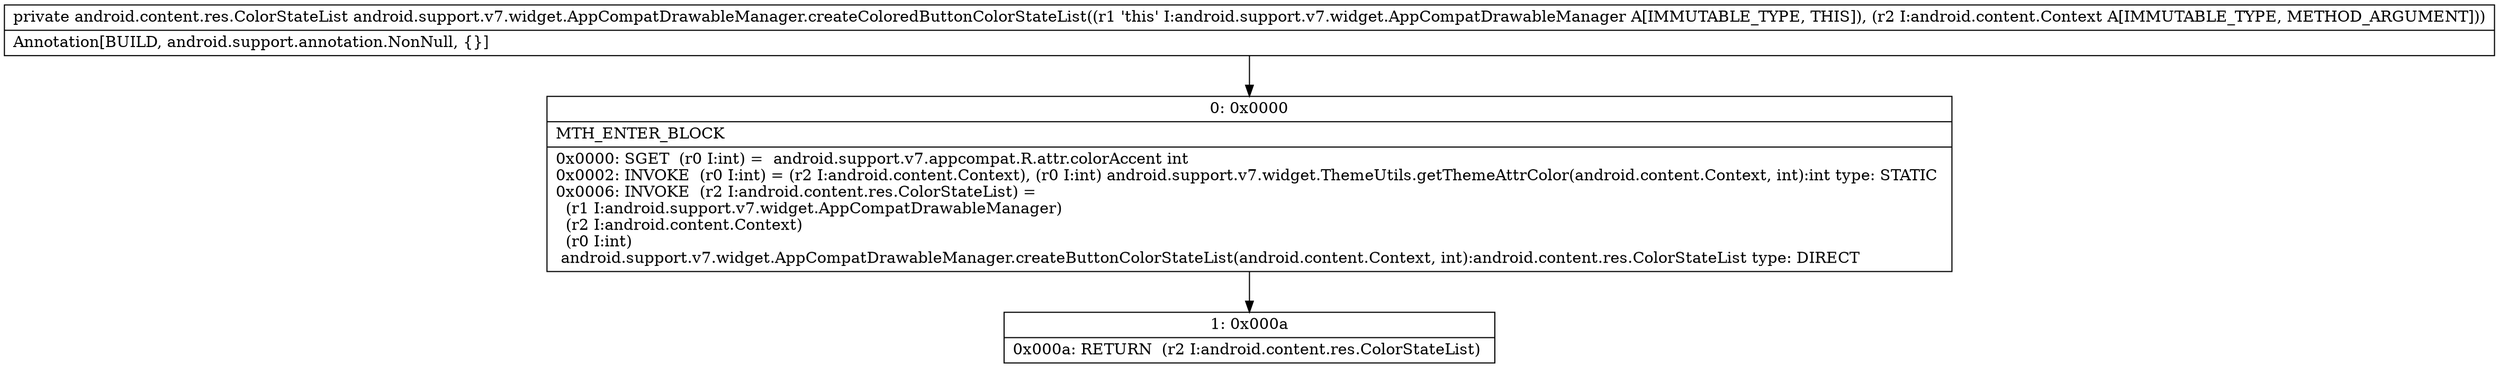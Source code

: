 digraph "CFG forandroid.support.v7.widget.AppCompatDrawableManager.createColoredButtonColorStateList(Landroid\/content\/Context;)Landroid\/content\/res\/ColorStateList;" {
Node_0 [shape=record,label="{0\:\ 0x0000|MTH_ENTER_BLOCK\l|0x0000: SGET  (r0 I:int) =  android.support.v7.appcompat.R.attr.colorAccent int \l0x0002: INVOKE  (r0 I:int) = (r2 I:android.content.Context), (r0 I:int) android.support.v7.widget.ThemeUtils.getThemeAttrColor(android.content.Context, int):int type: STATIC \l0x0006: INVOKE  (r2 I:android.content.res.ColorStateList) = \l  (r1 I:android.support.v7.widget.AppCompatDrawableManager)\l  (r2 I:android.content.Context)\l  (r0 I:int)\l android.support.v7.widget.AppCompatDrawableManager.createButtonColorStateList(android.content.Context, int):android.content.res.ColorStateList type: DIRECT \l}"];
Node_1 [shape=record,label="{1\:\ 0x000a|0x000a: RETURN  (r2 I:android.content.res.ColorStateList) \l}"];
MethodNode[shape=record,label="{private android.content.res.ColorStateList android.support.v7.widget.AppCompatDrawableManager.createColoredButtonColorStateList((r1 'this' I:android.support.v7.widget.AppCompatDrawableManager A[IMMUTABLE_TYPE, THIS]), (r2 I:android.content.Context A[IMMUTABLE_TYPE, METHOD_ARGUMENT]))  | Annotation[BUILD, android.support.annotation.NonNull, \{\}]\l}"];
MethodNode -> Node_0;
Node_0 -> Node_1;
}

